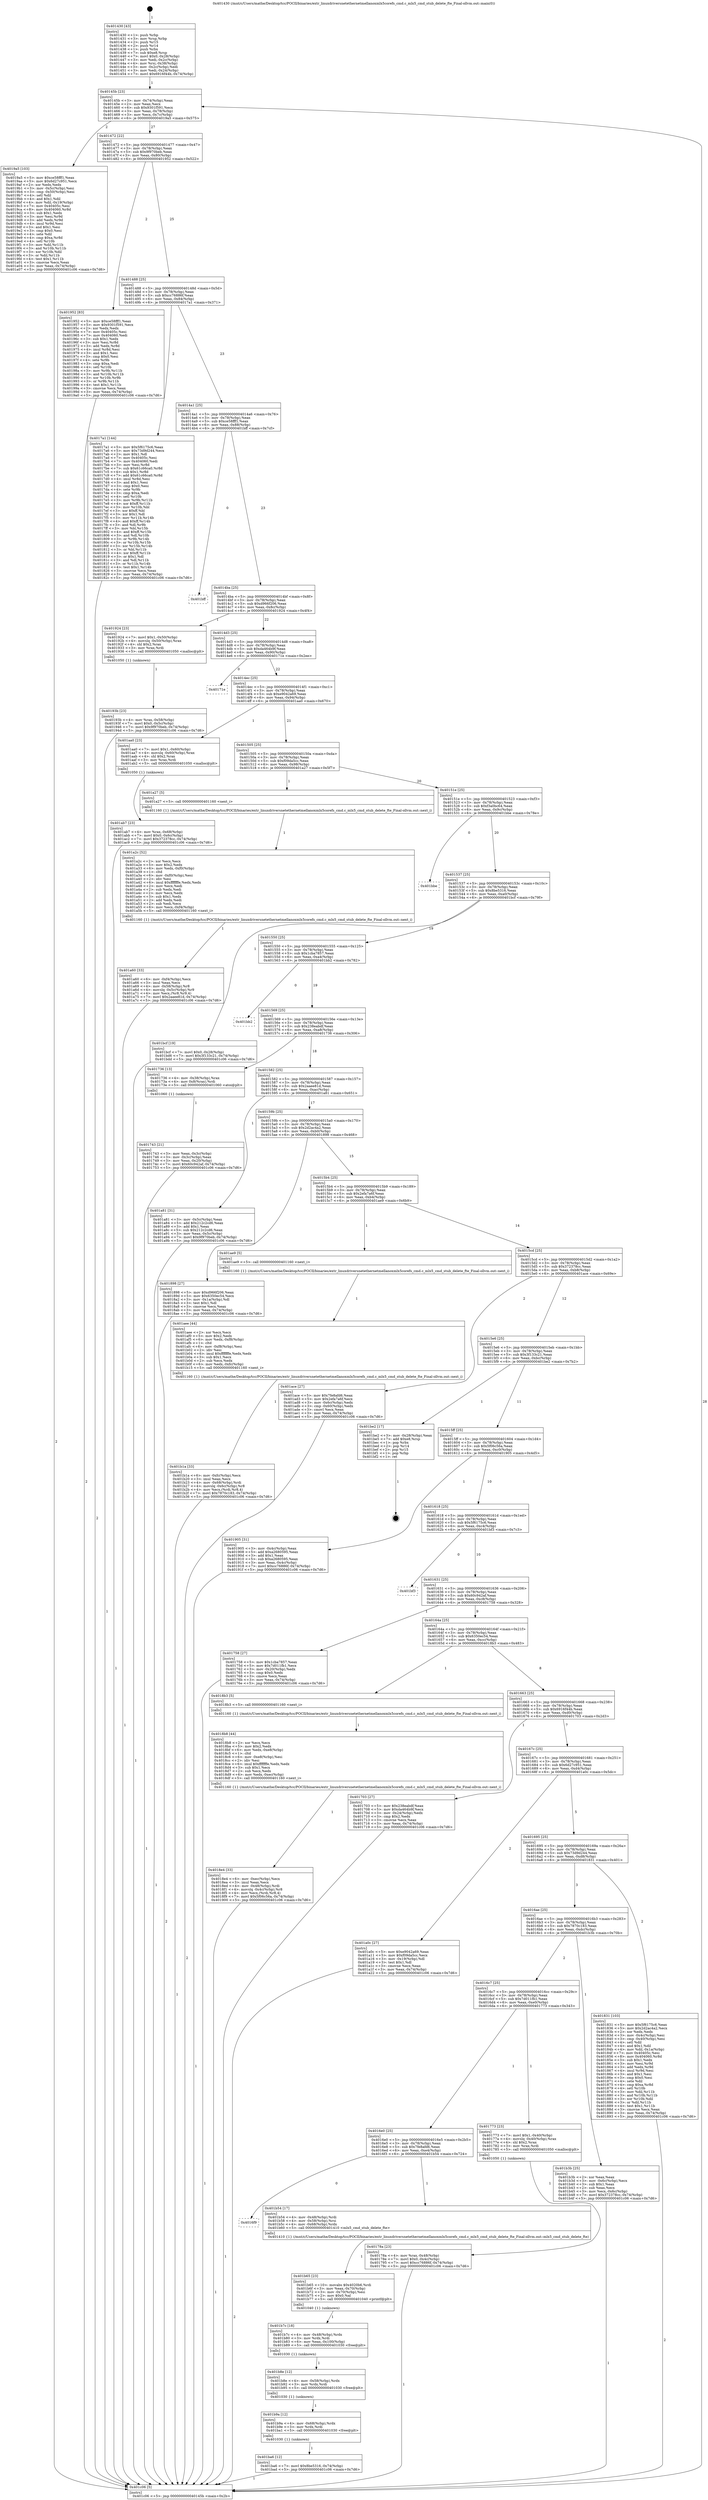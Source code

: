 digraph "0x401430" {
  label = "0x401430 (/mnt/c/Users/mathe/Desktop/tcc/POCII/binaries/extr_linuxdriversnetethernetmellanoxmlx5corefs_cmd.c_mlx5_cmd_stub_delete_fte_Final-ollvm.out::main(0))"
  labelloc = "t"
  node[shape=record]

  Entry [label="",width=0.3,height=0.3,shape=circle,fillcolor=black,style=filled]
  "0x40145b" [label="{
     0x40145b [23]\l
     | [instrs]\l
     &nbsp;&nbsp;0x40145b \<+3\>: mov -0x74(%rbp),%eax\l
     &nbsp;&nbsp;0x40145e \<+2\>: mov %eax,%ecx\l
     &nbsp;&nbsp;0x401460 \<+6\>: sub $0x9301f591,%ecx\l
     &nbsp;&nbsp;0x401466 \<+3\>: mov %eax,-0x78(%rbp)\l
     &nbsp;&nbsp;0x401469 \<+3\>: mov %ecx,-0x7c(%rbp)\l
     &nbsp;&nbsp;0x40146c \<+6\>: je 00000000004019a5 \<main+0x575\>\l
  }"]
  "0x4019a5" [label="{
     0x4019a5 [103]\l
     | [instrs]\l
     &nbsp;&nbsp;0x4019a5 \<+5\>: mov $0xce58fff1,%eax\l
     &nbsp;&nbsp;0x4019aa \<+5\>: mov $0x6d27c951,%ecx\l
     &nbsp;&nbsp;0x4019af \<+2\>: xor %edx,%edx\l
     &nbsp;&nbsp;0x4019b1 \<+3\>: mov -0x5c(%rbp),%esi\l
     &nbsp;&nbsp;0x4019b4 \<+3\>: cmp -0x50(%rbp),%esi\l
     &nbsp;&nbsp;0x4019b7 \<+4\>: setl %dil\l
     &nbsp;&nbsp;0x4019bb \<+4\>: and $0x1,%dil\l
     &nbsp;&nbsp;0x4019bf \<+4\>: mov %dil,-0x19(%rbp)\l
     &nbsp;&nbsp;0x4019c3 \<+7\>: mov 0x40405c,%esi\l
     &nbsp;&nbsp;0x4019ca \<+8\>: mov 0x404060,%r8d\l
     &nbsp;&nbsp;0x4019d2 \<+3\>: sub $0x1,%edx\l
     &nbsp;&nbsp;0x4019d5 \<+3\>: mov %esi,%r9d\l
     &nbsp;&nbsp;0x4019d8 \<+3\>: add %edx,%r9d\l
     &nbsp;&nbsp;0x4019db \<+4\>: imul %r9d,%esi\l
     &nbsp;&nbsp;0x4019df \<+3\>: and $0x1,%esi\l
     &nbsp;&nbsp;0x4019e2 \<+3\>: cmp $0x0,%esi\l
     &nbsp;&nbsp;0x4019e5 \<+4\>: sete %dil\l
     &nbsp;&nbsp;0x4019e9 \<+4\>: cmp $0xa,%r8d\l
     &nbsp;&nbsp;0x4019ed \<+4\>: setl %r10b\l
     &nbsp;&nbsp;0x4019f1 \<+3\>: mov %dil,%r11b\l
     &nbsp;&nbsp;0x4019f4 \<+3\>: and %r10b,%r11b\l
     &nbsp;&nbsp;0x4019f7 \<+3\>: xor %r10b,%dil\l
     &nbsp;&nbsp;0x4019fa \<+3\>: or %dil,%r11b\l
     &nbsp;&nbsp;0x4019fd \<+4\>: test $0x1,%r11b\l
     &nbsp;&nbsp;0x401a01 \<+3\>: cmovne %ecx,%eax\l
     &nbsp;&nbsp;0x401a04 \<+3\>: mov %eax,-0x74(%rbp)\l
     &nbsp;&nbsp;0x401a07 \<+5\>: jmp 0000000000401c06 \<main+0x7d6\>\l
  }"]
  "0x401472" [label="{
     0x401472 [22]\l
     | [instrs]\l
     &nbsp;&nbsp;0x401472 \<+5\>: jmp 0000000000401477 \<main+0x47\>\l
     &nbsp;&nbsp;0x401477 \<+3\>: mov -0x78(%rbp),%eax\l
     &nbsp;&nbsp;0x40147a \<+5\>: sub $0x9f970beb,%eax\l
     &nbsp;&nbsp;0x40147f \<+3\>: mov %eax,-0x80(%rbp)\l
     &nbsp;&nbsp;0x401482 \<+6\>: je 0000000000401952 \<main+0x522\>\l
  }"]
  Exit [label="",width=0.3,height=0.3,shape=circle,fillcolor=black,style=filled,peripheries=2]
  "0x401952" [label="{
     0x401952 [83]\l
     | [instrs]\l
     &nbsp;&nbsp;0x401952 \<+5\>: mov $0xce58fff1,%eax\l
     &nbsp;&nbsp;0x401957 \<+5\>: mov $0x9301f591,%ecx\l
     &nbsp;&nbsp;0x40195c \<+2\>: xor %edx,%edx\l
     &nbsp;&nbsp;0x40195e \<+7\>: mov 0x40405c,%esi\l
     &nbsp;&nbsp;0x401965 \<+7\>: mov 0x404060,%edi\l
     &nbsp;&nbsp;0x40196c \<+3\>: sub $0x1,%edx\l
     &nbsp;&nbsp;0x40196f \<+3\>: mov %esi,%r8d\l
     &nbsp;&nbsp;0x401972 \<+3\>: add %edx,%r8d\l
     &nbsp;&nbsp;0x401975 \<+4\>: imul %r8d,%esi\l
     &nbsp;&nbsp;0x401979 \<+3\>: and $0x1,%esi\l
     &nbsp;&nbsp;0x40197c \<+3\>: cmp $0x0,%esi\l
     &nbsp;&nbsp;0x40197f \<+4\>: sete %r9b\l
     &nbsp;&nbsp;0x401983 \<+3\>: cmp $0xa,%edi\l
     &nbsp;&nbsp;0x401986 \<+4\>: setl %r10b\l
     &nbsp;&nbsp;0x40198a \<+3\>: mov %r9b,%r11b\l
     &nbsp;&nbsp;0x40198d \<+3\>: and %r10b,%r11b\l
     &nbsp;&nbsp;0x401990 \<+3\>: xor %r10b,%r9b\l
     &nbsp;&nbsp;0x401993 \<+3\>: or %r9b,%r11b\l
     &nbsp;&nbsp;0x401996 \<+4\>: test $0x1,%r11b\l
     &nbsp;&nbsp;0x40199a \<+3\>: cmovne %ecx,%eax\l
     &nbsp;&nbsp;0x40199d \<+3\>: mov %eax,-0x74(%rbp)\l
     &nbsp;&nbsp;0x4019a0 \<+5\>: jmp 0000000000401c06 \<main+0x7d6\>\l
  }"]
  "0x401488" [label="{
     0x401488 [25]\l
     | [instrs]\l
     &nbsp;&nbsp;0x401488 \<+5\>: jmp 000000000040148d \<main+0x5d\>\l
     &nbsp;&nbsp;0x40148d \<+3\>: mov -0x78(%rbp),%eax\l
     &nbsp;&nbsp;0x401490 \<+5\>: sub $0xcc76886f,%eax\l
     &nbsp;&nbsp;0x401495 \<+6\>: mov %eax,-0x84(%rbp)\l
     &nbsp;&nbsp;0x40149b \<+6\>: je 00000000004017a1 \<main+0x371\>\l
  }"]
  "0x401ba6" [label="{
     0x401ba6 [12]\l
     | [instrs]\l
     &nbsp;&nbsp;0x401ba6 \<+7\>: movl $0x8be5316,-0x74(%rbp)\l
     &nbsp;&nbsp;0x401bad \<+5\>: jmp 0000000000401c06 \<main+0x7d6\>\l
  }"]
  "0x4017a1" [label="{
     0x4017a1 [144]\l
     | [instrs]\l
     &nbsp;&nbsp;0x4017a1 \<+5\>: mov $0x5f6175c6,%eax\l
     &nbsp;&nbsp;0x4017a6 \<+5\>: mov $0x73d9d244,%ecx\l
     &nbsp;&nbsp;0x4017ab \<+2\>: mov $0x1,%dl\l
     &nbsp;&nbsp;0x4017ad \<+7\>: mov 0x40405c,%esi\l
     &nbsp;&nbsp;0x4017b4 \<+7\>: mov 0x404060,%edi\l
     &nbsp;&nbsp;0x4017bb \<+3\>: mov %esi,%r8d\l
     &nbsp;&nbsp;0x4017be \<+7\>: sub $0x61c66ca0,%r8d\l
     &nbsp;&nbsp;0x4017c5 \<+4\>: sub $0x1,%r8d\l
     &nbsp;&nbsp;0x4017c9 \<+7\>: add $0x61c66ca0,%r8d\l
     &nbsp;&nbsp;0x4017d0 \<+4\>: imul %r8d,%esi\l
     &nbsp;&nbsp;0x4017d4 \<+3\>: and $0x1,%esi\l
     &nbsp;&nbsp;0x4017d7 \<+3\>: cmp $0x0,%esi\l
     &nbsp;&nbsp;0x4017da \<+4\>: sete %r9b\l
     &nbsp;&nbsp;0x4017de \<+3\>: cmp $0xa,%edi\l
     &nbsp;&nbsp;0x4017e1 \<+4\>: setl %r10b\l
     &nbsp;&nbsp;0x4017e5 \<+3\>: mov %r9b,%r11b\l
     &nbsp;&nbsp;0x4017e8 \<+4\>: xor $0xff,%r11b\l
     &nbsp;&nbsp;0x4017ec \<+3\>: mov %r10b,%bl\l
     &nbsp;&nbsp;0x4017ef \<+3\>: xor $0xff,%bl\l
     &nbsp;&nbsp;0x4017f2 \<+3\>: xor $0x1,%dl\l
     &nbsp;&nbsp;0x4017f5 \<+3\>: mov %r11b,%r14b\l
     &nbsp;&nbsp;0x4017f8 \<+4\>: and $0xff,%r14b\l
     &nbsp;&nbsp;0x4017fc \<+3\>: and %dl,%r9b\l
     &nbsp;&nbsp;0x4017ff \<+3\>: mov %bl,%r15b\l
     &nbsp;&nbsp;0x401802 \<+4\>: and $0xff,%r15b\l
     &nbsp;&nbsp;0x401806 \<+3\>: and %dl,%r10b\l
     &nbsp;&nbsp;0x401809 \<+3\>: or %r9b,%r14b\l
     &nbsp;&nbsp;0x40180c \<+3\>: or %r10b,%r15b\l
     &nbsp;&nbsp;0x40180f \<+3\>: xor %r15b,%r14b\l
     &nbsp;&nbsp;0x401812 \<+3\>: or %bl,%r11b\l
     &nbsp;&nbsp;0x401815 \<+4\>: xor $0xff,%r11b\l
     &nbsp;&nbsp;0x401819 \<+3\>: or $0x1,%dl\l
     &nbsp;&nbsp;0x40181c \<+3\>: and %dl,%r11b\l
     &nbsp;&nbsp;0x40181f \<+3\>: or %r11b,%r14b\l
     &nbsp;&nbsp;0x401822 \<+4\>: test $0x1,%r14b\l
     &nbsp;&nbsp;0x401826 \<+3\>: cmovne %ecx,%eax\l
     &nbsp;&nbsp;0x401829 \<+3\>: mov %eax,-0x74(%rbp)\l
     &nbsp;&nbsp;0x40182c \<+5\>: jmp 0000000000401c06 \<main+0x7d6\>\l
  }"]
  "0x4014a1" [label="{
     0x4014a1 [25]\l
     | [instrs]\l
     &nbsp;&nbsp;0x4014a1 \<+5\>: jmp 00000000004014a6 \<main+0x76\>\l
     &nbsp;&nbsp;0x4014a6 \<+3\>: mov -0x78(%rbp),%eax\l
     &nbsp;&nbsp;0x4014a9 \<+5\>: sub $0xce58fff1,%eax\l
     &nbsp;&nbsp;0x4014ae \<+6\>: mov %eax,-0x88(%rbp)\l
     &nbsp;&nbsp;0x4014b4 \<+6\>: je 0000000000401bff \<main+0x7cf\>\l
  }"]
  "0x401b9a" [label="{
     0x401b9a [12]\l
     | [instrs]\l
     &nbsp;&nbsp;0x401b9a \<+4\>: mov -0x68(%rbp),%rdx\l
     &nbsp;&nbsp;0x401b9e \<+3\>: mov %rdx,%rdi\l
     &nbsp;&nbsp;0x401ba1 \<+5\>: call 0000000000401030 \<free@plt\>\l
     | [calls]\l
     &nbsp;&nbsp;0x401030 \{1\} (unknown)\l
  }"]
  "0x401bff" [label="{
     0x401bff\l
  }", style=dashed]
  "0x4014ba" [label="{
     0x4014ba [25]\l
     | [instrs]\l
     &nbsp;&nbsp;0x4014ba \<+5\>: jmp 00000000004014bf \<main+0x8f\>\l
     &nbsp;&nbsp;0x4014bf \<+3\>: mov -0x78(%rbp),%eax\l
     &nbsp;&nbsp;0x4014c2 \<+5\>: sub $0xd966f206,%eax\l
     &nbsp;&nbsp;0x4014c7 \<+6\>: mov %eax,-0x8c(%rbp)\l
     &nbsp;&nbsp;0x4014cd \<+6\>: je 0000000000401924 \<main+0x4f4\>\l
  }"]
  "0x401b8e" [label="{
     0x401b8e [12]\l
     | [instrs]\l
     &nbsp;&nbsp;0x401b8e \<+4\>: mov -0x58(%rbp),%rdx\l
     &nbsp;&nbsp;0x401b92 \<+3\>: mov %rdx,%rdi\l
     &nbsp;&nbsp;0x401b95 \<+5\>: call 0000000000401030 \<free@plt\>\l
     | [calls]\l
     &nbsp;&nbsp;0x401030 \{1\} (unknown)\l
  }"]
  "0x401924" [label="{
     0x401924 [23]\l
     | [instrs]\l
     &nbsp;&nbsp;0x401924 \<+7\>: movl $0x1,-0x50(%rbp)\l
     &nbsp;&nbsp;0x40192b \<+4\>: movslq -0x50(%rbp),%rax\l
     &nbsp;&nbsp;0x40192f \<+4\>: shl $0x2,%rax\l
     &nbsp;&nbsp;0x401933 \<+3\>: mov %rax,%rdi\l
     &nbsp;&nbsp;0x401936 \<+5\>: call 0000000000401050 \<malloc@plt\>\l
     | [calls]\l
     &nbsp;&nbsp;0x401050 \{1\} (unknown)\l
  }"]
  "0x4014d3" [label="{
     0x4014d3 [25]\l
     | [instrs]\l
     &nbsp;&nbsp;0x4014d3 \<+5\>: jmp 00000000004014d8 \<main+0xa8\>\l
     &nbsp;&nbsp;0x4014d8 \<+3\>: mov -0x78(%rbp),%eax\l
     &nbsp;&nbsp;0x4014db \<+5\>: sub $0xda464b9f,%eax\l
     &nbsp;&nbsp;0x4014e0 \<+6\>: mov %eax,-0x90(%rbp)\l
     &nbsp;&nbsp;0x4014e6 \<+6\>: je 000000000040171e \<main+0x2ee\>\l
  }"]
  "0x401b7c" [label="{
     0x401b7c [18]\l
     | [instrs]\l
     &nbsp;&nbsp;0x401b7c \<+4\>: mov -0x48(%rbp),%rdx\l
     &nbsp;&nbsp;0x401b80 \<+3\>: mov %rdx,%rdi\l
     &nbsp;&nbsp;0x401b83 \<+6\>: mov %eax,-0x100(%rbp)\l
     &nbsp;&nbsp;0x401b89 \<+5\>: call 0000000000401030 \<free@plt\>\l
     | [calls]\l
     &nbsp;&nbsp;0x401030 \{1\} (unknown)\l
  }"]
  "0x40171e" [label="{
     0x40171e\l
  }", style=dashed]
  "0x4014ec" [label="{
     0x4014ec [25]\l
     | [instrs]\l
     &nbsp;&nbsp;0x4014ec \<+5\>: jmp 00000000004014f1 \<main+0xc1\>\l
     &nbsp;&nbsp;0x4014f1 \<+3\>: mov -0x78(%rbp),%eax\l
     &nbsp;&nbsp;0x4014f4 \<+5\>: sub $0xe9042a69,%eax\l
     &nbsp;&nbsp;0x4014f9 \<+6\>: mov %eax,-0x94(%rbp)\l
     &nbsp;&nbsp;0x4014ff \<+6\>: je 0000000000401aa0 \<main+0x670\>\l
  }"]
  "0x401b65" [label="{
     0x401b65 [23]\l
     | [instrs]\l
     &nbsp;&nbsp;0x401b65 \<+10\>: movabs $0x4020b6,%rdi\l
     &nbsp;&nbsp;0x401b6f \<+3\>: mov %eax,-0x70(%rbp)\l
     &nbsp;&nbsp;0x401b72 \<+3\>: mov -0x70(%rbp),%esi\l
     &nbsp;&nbsp;0x401b75 \<+2\>: mov $0x0,%al\l
     &nbsp;&nbsp;0x401b77 \<+5\>: call 0000000000401040 \<printf@plt\>\l
     | [calls]\l
     &nbsp;&nbsp;0x401040 \{1\} (unknown)\l
  }"]
  "0x401aa0" [label="{
     0x401aa0 [23]\l
     | [instrs]\l
     &nbsp;&nbsp;0x401aa0 \<+7\>: movl $0x1,-0x60(%rbp)\l
     &nbsp;&nbsp;0x401aa7 \<+4\>: movslq -0x60(%rbp),%rax\l
     &nbsp;&nbsp;0x401aab \<+4\>: shl $0x2,%rax\l
     &nbsp;&nbsp;0x401aaf \<+3\>: mov %rax,%rdi\l
     &nbsp;&nbsp;0x401ab2 \<+5\>: call 0000000000401050 \<malloc@plt\>\l
     | [calls]\l
     &nbsp;&nbsp;0x401050 \{1\} (unknown)\l
  }"]
  "0x401505" [label="{
     0x401505 [25]\l
     | [instrs]\l
     &nbsp;&nbsp;0x401505 \<+5\>: jmp 000000000040150a \<main+0xda\>\l
     &nbsp;&nbsp;0x40150a \<+3\>: mov -0x78(%rbp),%eax\l
     &nbsp;&nbsp;0x40150d \<+5\>: sub $0xf09da5cc,%eax\l
     &nbsp;&nbsp;0x401512 \<+6\>: mov %eax,-0x98(%rbp)\l
     &nbsp;&nbsp;0x401518 \<+6\>: je 0000000000401a27 \<main+0x5f7\>\l
  }"]
  "0x4016f9" [label="{
     0x4016f9\l
  }", style=dashed]
  "0x401a27" [label="{
     0x401a27 [5]\l
     | [instrs]\l
     &nbsp;&nbsp;0x401a27 \<+5\>: call 0000000000401160 \<next_i\>\l
     | [calls]\l
     &nbsp;&nbsp;0x401160 \{1\} (/mnt/c/Users/mathe/Desktop/tcc/POCII/binaries/extr_linuxdriversnetethernetmellanoxmlx5corefs_cmd.c_mlx5_cmd_stub_delete_fte_Final-ollvm.out::next_i)\l
  }"]
  "0x40151e" [label="{
     0x40151e [25]\l
     | [instrs]\l
     &nbsp;&nbsp;0x40151e \<+5\>: jmp 0000000000401523 \<main+0xf3\>\l
     &nbsp;&nbsp;0x401523 \<+3\>: mov -0x78(%rbp),%eax\l
     &nbsp;&nbsp;0x401526 \<+5\>: sub $0xf3a0bc64,%eax\l
     &nbsp;&nbsp;0x40152b \<+6\>: mov %eax,-0x9c(%rbp)\l
     &nbsp;&nbsp;0x401531 \<+6\>: je 0000000000401bbe \<main+0x78e\>\l
  }"]
  "0x401b54" [label="{
     0x401b54 [17]\l
     | [instrs]\l
     &nbsp;&nbsp;0x401b54 \<+4\>: mov -0x48(%rbp),%rdi\l
     &nbsp;&nbsp;0x401b58 \<+4\>: mov -0x58(%rbp),%rsi\l
     &nbsp;&nbsp;0x401b5c \<+4\>: mov -0x68(%rbp),%rdx\l
     &nbsp;&nbsp;0x401b60 \<+5\>: call 0000000000401410 \<mlx5_cmd_stub_delete_fte\>\l
     | [calls]\l
     &nbsp;&nbsp;0x401410 \{1\} (/mnt/c/Users/mathe/Desktop/tcc/POCII/binaries/extr_linuxdriversnetethernetmellanoxmlx5corefs_cmd.c_mlx5_cmd_stub_delete_fte_Final-ollvm.out::mlx5_cmd_stub_delete_fte)\l
  }"]
  "0x401bbe" [label="{
     0x401bbe\l
  }", style=dashed]
  "0x401537" [label="{
     0x401537 [25]\l
     | [instrs]\l
     &nbsp;&nbsp;0x401537 \<+5\>: jmp 000000000040153c \<main+0x10c\>\l
     &nbsp;&nbsp;0x40153c \<+3\>: mov -0x78(%rbp),%eax\l
     &nbsp;&nbsp;0x40153f \<+5\>: sub $0x8be5316,%eax\l
     &nbsp;&nbsp;0x401544 \<+6\>: mov %eax,-0xa0(%rbp)\l
     &nbsp;&nbsp;0x40154a \<+6\>: je 0000000000401bcf \<main+0x79f\>\l
  }"]
  "0x401b1a" [label="{
     0x401b1a [33]\l
     | [instrs]\l
     &nbsp;&nbsp;0x401b1a \<+6\>: mov -0xfc(%rbp),%ecx\l
     &nbsp;&nbsp;0x401b20 \<+3\>: imul %eax,%ecx\l
     &nbsp;&nbsp;0x401b23 \<+4\>: mov -0x68(%rbp),%rdi\l
     &nbsp;&nbsp;0x401b27 \<+4\>: movslq -0x6c(%rbp),%r8\l
     &nbsp;&nbsp;0x401b2b \<+4\>: mov %ecx,(%rdi,%r8,4)\l
     &nbsp;&nbsp;0x401b2f \<+7\>: movl $0x7870c183,-0x74(%rbp)\l
     &nbsp;&nbsp;0x401b36 \<+5\>: jmp 0000000000401c06 \<main+0x7d6\>\l
  }"]
  "0x401bcf" [label="{
     0x401bcf [19]\l
     | [instrs]\l
     &nbsp;&nbsp;0x401bcf \<+7\>: movl $0x0,-0x28(%rbp)\l
     &nbsp;&nbsp;0x401bd6 \<+7\>: movl $0x3f133c21,-0x74(%rbp)\l
     &nbsp;&nbsp;0x401bdd \<+5\>: jmp 0000000000401c06 \<main+0x7d6\>\l
  }"]
  "0x401550" [label="{
     0x401550 [25]\l
     | [instrs]\l
     &nbsp;&nbsp;0x401550 \<+5\>: jmp 0000000000401555 \<main+0x125\>\l
     &nbsp;&nbsp;0x401555 \<+3\>: mov -0x78(%rbp),%eax\l
     &nbsp;&nbsp;0x401558 \<+5\>: sub $0x1cba7857,%eax\l
     &nbsp;&nbsp;0x40155d \<+6\>: mov %eax,-0xa4(%rbp)\l
     &nbsp;&nbsp;0x401563 \<+6\>: je 0000000000401bb2 \<main+0x782\>\l
  }"]
  "0x401aee" [label="{
     0x401aee [44]\l
     | [instrs]\l
     &nbsp;&nbsp;0x401aee \<+2\>: xor %ecx,%ecx\l
     &nbsp;&nbsp;0x401af0 \<+5\>: mov $0x2,%edx\l
     &nbsp;&nbsp;0x401af5 \<+6\>: mov %edx,-0xf8(%rbp)\l
     &nbsp;&nbsp;0x401afb \<+1\>: cltd\l
     &nbsp;&nbsp;0x401afc \<+6\>: mov -0xf8(%rbp),%esi\l
     &nbsp;&nbsp;0x401b02 \<+2\>: idiv %esi\l
     &nbsp;&nbsp;0x401b04 \<+6\>: imul $0xfffffffe,%edx,%edx\l
     &nbsp;&nbsp;0x401b0a \<+3\>: sub $0x1,%ecx\l
     &nbsp;&nbsp;0x401b0d \<+2\>: sub %ecx,%edx\l
     &nbsp;&nbsp;0x401b0f \<+6\>: mov %edx,-0xfc(%rbp)\l
     &nbsp;&nbsp;0x401b15 \<+5\>: call 0000000000401160 \<next_i\>\l
     | [calls]\l
     &nbsp;&nbsp;0x401160 \{1\} (/mnt/c/Users/mathe/Desktop/tcc/POCII/binaries/extr_linuxdriversnetethernetmellanoxmlx5corefs_cmd.c_mlx5_cmd_stub_delete_fte_Final-ollvm.out::next_i)\l
  }"]
  "0x401bb2" [label="{
     0x401bb2\l
  }", style=dashed]
  "0x401569" [label="{
     0x401569 [25]\l
     | [instrs]\l
     &nbsp;&nbsp;0x401569 \<+5\>: jmp 000000000040156e \<main+0x13e\>\l
     &nbsp;&nbsp;0x40156e \<+3\>: mov -0x78(%rbp),%eax\l
     &nbsp;&nbsp;0x401571 \<+5\>: sub $0x238eabdf,%eax\l
     &nbsp;&nbsp;0x401576 \<+6\>: mov %eax,-0xa8(%rbp)\l
     &nbsp;&nbsp;0x40157c \<+6\>: je 0000000000401736 \<main+0x306\>\l
  }"]
  "0x401ab7" [label="{
     0x401ab7 [23]\l
     | [instrs]\l
     &nbsp;&nbsp;0x401ab7 \<+4\>: mov %rax,-0x68(%rbp)\l
     &nbsp;&nbsp;0x401abb \<+7\>: movl $0x0,-0x6c(%rbp)\l
     &nbsp;&nbsp;0x401ac2 \<+7\>: movl $0x372378cc,-0x74(%rbp)\l
     &nbsp;&nbsp;0x401ac9 \<+5\>: jmp 0000000000401c06 \<main+0x7d6\>\l
  }"]
  "0x401736" [label="{
     0x401736 [13]\l
     | [instrs]\l
     &nbsp;&nbsp;0x401736 \<+4\>: mov -0x38(%rbp),%rax\l
     &nbsp;&nbsp;0x40173a \<+4\>: mov 0x8(%rax),%rdi\l
     &nbsp;&nbsp;0x40173e \<+5\>: call 0000000000401060 \<atoi@plt\>\l
     | [calls]\l
     &nbsp;&nbsp;0x401060 \{1\} (unknown)\l
  }"]
  "0x401582" [label="{
     0x401582 [25]\l
     | [instrs]\l
     &nbsp;&nbsp;0x401582 \<+5\>: jmp 0000000000401587 \<main+0x157\>\l
     &nbsp;&nbsp;0x401587 \<+3\>: mov -0x78(%rbp),%eax\l
     &nbsp;&nbsp;0x40158a \<+5\>: sub $0x2aaee81d,%eax\l
     &nbsp;&nbsp;0x40158f \<+6\>: mov %eax,-0xac(%rbp)\l
     &nbsp;&nbsp;0x401595 \<+6\>: je 0000000000401a81 \<main+0x651\>\l
  }"]
  "0x401a60" [label="{
     0x401a60 [33]\l
     | [instrs]\l
     &nbsp;&nbsp;0x401a60 \<+6\>: mov -0xf4(%rbp),%ecx\l
     &nbsp;&nbsp;0x401a66 \<+3\>: imul %eax,%ecx\l
     &nbsp;&nbsp;0x401a69 \<+4\>: mov -0x58(%rbp),%r8\l
     &nbsp;&nbsp;0x401a6d \<+4\>: movslq -0x5c(%rbp),%r9\l
     &nbsp;&nbsp;0x401a71 \<+4\>: mov %ecx,(%r8,%r9,4)\l
     &nbsp;&nbsp;0x401a75 \<+7\>: movl $0x2aaee81d,-0x74(%rbp)\l
     &nbsp;&nbsp;0x401a7c \<+5\>: jmp 0000000000401c06 \<main+0x7d6\>\l
  }"]
  "0x401a81" [label="{
     0x401a81 [31]\l
     | [instrs]\l
     &nbsp;&nbsp;0x401a81 \<+3\>: mov -0x5c(%rbp),%eax\l
     &nbsp;&nbsp;0x401a84 \<+5\>: add $0x212c2cd6,%eax\l
     &nbsp;&nbsp;0x401a89 \<+3\>: add $0x1,%eax\l
     &nbsp;&nbsp;0x401a8c \<+5\>: sub $0x212c2cd6,%eax\l
     &nbsp;&nbsp;0x401a91 \<+3\>: mov %eax,-0x5c(%rbp)\l
     &nbsp;&nbsp;0x401a94 \<+7\>: movl $0x9f970beb,-0x74(%rbp)\l
     &nbsp;&nbsp;0x401a9b \<+5\>: jmp 0000000000401c06 \<main+0x7d6\>\l
  }"]
  "0x40159b" [label="{
     0x40159b [25]\l
     | [instrs]\l
     &nbsp;&nbsp;0x40159b \<+5\>: jmp 00000000004015a0 \<main+0x170\>\l
     &nbsp;&nbsp;0x4015a0 \<+3\>: mov -0x78(%rbp),%eax\l
     &nbsp;&nbsp;0x4015a3 \<+5\>: sub $0x2d2ac4a2,%eax\l
     &nbsp;&nbsp;0x4015a8 \<+6\>: mov %eax,-0xb0(%rbp)\l
     &nbsp;&nbsp;0x4015ae \<+6\>: je 0000000000401898 \<main+0x468\>\l
  }"]
  "0x401a2c" [label="{
     0x401a2c [52]\l
     | [instrs]\l
     &nbsp;&nbsp;0x401a2c \<+2\>: xor %ecx,%ecx\l
     &nbsp;&nbsp;0x401a2e \<+5\>: mov $0x2,%edx\l
     &nbsp;&nbsp;0x401a33 \<+6\>: mov %edx,-0xf0(%rbp)\l
     &nbsp;&nbsp;0x401a39 \<+1\>: cltd\l
     &nbsp;&nbsp;0x401a3a \<+6\>: mov -0xf0(%rbp),%esi\l
     &nbsp;&nbsp;0x401a40 \<+2\>: idiv %esi\l
     &nbsp;&nbsp;0x401a42 \<+6\>: imul $0xfffffffe,%edx,%edx\l
     &nbsp;&nbsp;0x401a48 \<+2\>: mov %ecx,%edi\l
     &nbsp;&nbsp;0x401a4a \<+2\>: sub %edx,%edi\l
     &nbsp;&nbsp;0x401a4c \<+2\>: mov %ecx,%edx\l
     &nbsp;&nbsp;0x401a4e \<+3\>: sub $0x1,%edx\l
     &nbsp;&nbsp;0x401a51 \<+2\>: add %edx,%edi\l
     &nbsp;&nbsp;0x401a53 \<+2\>: sub %edi,%ecx\l
     &nbsp;&nbsp;0x401a55 \<+6\>: mov %ecx,-0xf4(%rbp)\l
     &nbsp;&nbsp;0x401a5b \<+5\>: call 0000000000401160 \<next_i\>\l
     | [calls]\l
     &nbsp;&nbsp;0x401160 \{1\} (/mnt/c/Users/mathe/Desktop/tcc/POCII/binaries/extr_linuxdriversnetethernetmellanoxmlx5corefs_cmd.c_mlx5_cmd_stub_delete_fte_Final-ollvm.out::next_i)\l
  }"]
  "0x401898" [label="{
     0x401898 [27]\l
     | [instrs]\l
     &nbsp;&nbsp;0x401898 \<+5\>: mov $0xd966f206,%eax\l
     &nbsp;&nbsp;0x40189d \<+5\>: mov $0x6350ec54,%ecx\l
     &nbsp;&nbsp;0x4018a2 \<+3\>: mov -0x1a(%rbp),%dl\l
     &nbsp;&nbsp;0x4018a5 \<+3\>: test $0x1,%dl\l
     &nbsp;&nbsp;0x4018a8 \<+3\>: cmovne %ecx,%eax\l
     &nbsp;&nbsp;0x4018ab \<+3\>: mov %eax,-0x74(%rbp)\l
     &nbsp;&nbsp;0x4018ae \<+5\>: jmp 0000000000401c06 \<main+0x7d6\>\l
  }"]
  "0x4015b4" [label="{
     0x4015b4 [25]\l
     | [instrs]\l
     &nbsp;&nbsp;0x4015b4 \<+5\>: jmp 00000000004015b9 \<main+0x189\>\l
     &nbsp;&nbsp;0x4015b9 \<+3\>: mov -0x78(%rbp),%eax\l
     &nbsp;&nbsp;0x4015bc \<+5\>: sub $0x2efa7a6f,%eax\l
     &nbsp;&nbsp;0x4015c1 \<+6\>: mov %eax,-0xb4(%rbp)\l
     &nbsp;&nbsp;0x4015c7 \<+6\>: je 0000000000401ae9 \<main+0x6b9\>\l
  }"]
  "0x40193b" [label="{
     0x40193b [23]\l
     | [instrs]\l
     &nbsp;&nbsp;0x40193b \<+4\>: mov %rax,-0x58(%rbp)\l
     &nbsp;&nbsp;0x40193f \<+7\>: movl $0x0,-0x5c(%rbp)\l
     &nbsp;&nbsp;0x401946 \<+7\>: movl $0x9f970beb,-0x74(%rbp)\l
     &nbsp;&nbsp;0x40194d \<+5\>: jmp 0000000000401c06 \<main+0x7d6\>\l
  }"]
  "0x401ae9" [label="{
     0x401ae9 [5]\l
     | [instrs]\l
     &nbsp;&nbsp;0x401ae9 \<+5\>: call 0000000000401160 \<next_i\>\l
     | [calls]\l
     &nbsp;&nbsp;0x401160 \{1\} (/mnt/c/Users/mathe/Desktop/tcc/POCII/binaries/extr_linuxdriversnetethernetmellanoxmlx5corefs_cmd.c_mlx5_cmd_stub_delete_fte_Final-ollvm.out::next_i)\l
  }"]
  "0x4015cd" [label="{
     0x4015cd [25]\l
     | [instrs]\l
     &nbsp;&nbsp;0x4015cd \<+5\>: jmp 00000000004015d2 \<main+0x1a2\>\l
     &nbsp;&nbsp;0x4015d2 \<+3\>: mov -0x78(%rbp),%eax\l
     &nbsp;&nbsp;0x4015d5 \<+5\>: sub $0x372378cc,%eax\l
     &nbsp;&nbsp;0x4015da \<+6\>: mov %eax,-0xb8(%rbp)\l
     &nbsp;&nbsp;0x4015e0 \<+6\>: je 0000000000401ace \<main+0x69e\>\l
  }"]
  "0x4018e4" [label="{
     0x4018e4 [33]\l
     | [instrs]\l
     &nbsp;&nbsp;0x4018e4 \<+6\>: mov -0xec(%rbp),%ecx\l
     &nbsp;&nbsp;0x4018ea \<+3\>: imul %eax,%ecx\l
     &nbsp;&nbsp;0x4018ed \<+4\>: mov -0x48(%rbp),%rdi\l
     &nbsp;&nbsp;0x4018f1 \<+4\>: movslq -0x4c(%rbp),%r8\l
     &nbsp;&nbsp;0x4018f5 \<+4\>: mov %ecx,(%rdi,%r8,4)\l
     &nbsp;&nbsp;0x4018f9 \<+7\>: movl $0x5f06c56a,-0x74(%rbp)\l
     &nbsp;&nbsp;0x401900 \<+5\>: jmp 0000000000401c06 \<main+0x7d6\>\l
  }"]
  "0x401ace" [label="{
     0x401ace [27]\l
     | [instrs]\l
     &nbsp;&nbsp;0x401ace \<+5\>: mov $0x7fe8afd6,%eax\l
     &nbsp;&nbsp;0x401ad3 \<+5\>: mov $0x2efa7a6f,%ecx\l
     &nbsp;&nbsp;0x401ad8 \<+3\>: mov -0x6c(%rbp),%edx\l
     &nbsp;&nbsp;0x401adb \<+3\>: cmp -0x60(%rbp),%edx\l
     &nbsp;&nbsp;0x401ade \<+3\>: cmovl %ecx,%eax\l
     &nbsp;&nbsp;0x401ae1 \<+3\>: mov %eax,-0x74(%rbp)\l
     &nbsp;&nbsp;0x401ae4 \<+5\>: jmp 0000000000401c06 \<main+0x7d6\>\l
  }"]
  "0x4015e6" [label="{
     0x4015e6 [25]\l
     | [instrs]\l
     &nbsp;&nbsp;0x4015e6 \<+5\>: jmp 00000000004015eb \<main+0x1bb\>\l
     &nbsp;&nbsp;0x4015eb \<+3\>: mov -0x78(%rbp),%eax\l
     &nbsp;&nbsp;0x4015ee \<+5\>: sub $0x3f133c21,%eax\l
     &nbsp;&nbsp;0x4015f3 \<+6\>: mov %eax,-0xbc(%rbp)\l
     &nbsp;&nbsp;0x4015f9 \<+6\>: je 0000000000401be2 \<main+0x7b2\>\l
  }"]
  "0x4018b8" [label="{
     0x4018b8 [44]\l
     | [instrs]\l
     &nbsp;&nbsp;0x4018b8 \<+2\>: xor %ecx,%ecx\l
     &nbsp;&nbsp;0x4018ba \<+5\>: mov $0x2,%edx\l
     &nbsp;&nbsp;0x4018bf \<+6\>: mov %edx,-0xe8(%rbp)\l
     &nbsp;&nbsp;0x4018c5 \<+1\>: cltd\l
     &nbsp;&nbsp;0x4018c6 \<+6\>: mov -0xe8(%rbp),%esi\l
     &nbsp;&nbsp;0x4018cc \<+2\>: idiv %esi\l
     &nbsp;&nbsp;0x4018ce \<+6\>: imul $0xfffffffe,%edx,%edx\l
     &nbsp;&nbsp;0x4018d4 \<+3\>: sub $0x1,%ecx\l
     &nbsp;&nbsp;0x4018d7 \<+2\>: sub %ecx,%edx\l
     &nbsp;&nbsp;0x4018d9 \<+6\>: mov %edx,-0xec(%rbp)\l
     &nbsp;&nbsp;0x4018df \<+5\>: call 0000000000401160 \<next_i\>\l
     | [calls]\l
     &nbsp;&nbsp;0x401160 \{1\} (/mnt/c/Users/mathe/Desktop/tcc/POCII/binaries/extr_linuxdriversnetethernetmellanoxmlx5corefs_cmd.c_mlx5_cmd_stub_delete_fte_Final-ollvm.out::next_i)\l
  }"]
  "0x401be2" [label="{
     0x401be2 [17]\l
     | [instrs]\l
     &nbsp;&nbsp;0x401be2 \<+3\>: mov -0x28(%rbp),%eax\l
     &nbsp;&nbsp;0x401be5 \<+7\>: add $0xe8,%rsp\l
     &nbsp;&nbsp;0x401bec \<+1\>: pop %rbx\l
     &nbsp;&nbsp;0x401bed \<+2\>: pop %r14\l
     &nbsp;&nbsp;0x401bef \<+2\>: pop %r15\l
     &nbsp;&nbsp;0x401bf1 \<+1\>: pop %rbp\l
     &nbsp;&nbsp;0x401bf2 \<+1\>: ret\l
  }"]
  "0x4015ff" [label="{
     0x4015ff [25]\l
     | [instrs]\l
     &nbsp;&nbsp;0x4015ff \<+5\>: jmp 0000000000401604 \<main+0x1d4\>\l
     &nbsp;&nbsp;0x401604 \<+3\>: mov -0x78(%rbp),%eax\l
     &nbsp;&nbsp;0x401607 \<+5\>: sub $0x5f06c56a,%eax\l
     &nbsp;&nbsp;0x40160c \<+6\>: mov %eax,-0xc0(%rbp)\l
     &nbsp;&nbsp;0x401612 \<+6\>: je 0000000000401905 \<main+0x4d5\>\l
  }"]
  "0x40178a" [label="{
     0x40178a [23]\l
     | [instrs]\l
     &nbsp;&nbsp;0x40178a \<+4\>: mov %rax,-0x48(%rbp)\l
     &nbsp;&nbsp;0x40178e \<+7\>: movl $0x0,-0x4c(%rbp)\l
     &nbsp;&nbsp;0x401795 \<+7\>: movl $0xcc76886f,-0x74(%rbp)\l
     &nbsp;&nbsp;0x40179c \<+5\>: jmp 0000000000401c06 \<main+0x7d6\>\l
  }"]
  "0x401905" [label="{
     0x401905 [31]\l
     | [instrs]\l
     &nbsp;&nbsp;0x401905 \<+3\>: mov -0x4c(%rbp),%eax\l
     &nbsp;&nbsp;0x401908 \<+5\>: add $0xa2680595,%eax\l
     &nbsp;&nbsp;0x40190d \<+3\>: add $0x1,%eax\l
     &nbsp;&nbsp;0x401910 \<+5\>: sub $0xa2680595,%eax\l
     &nbsp;&nbsp;0x401915 \<+3\>: mov %eax,-0x4c(%rbp)\l
     &nbsp;&nbsp;0x401918 \<+7\>: movl $0xcc76886f,-0x74(%rbp)\l
     &nbsp;&nbsp;0x40191f \<+5\>: jmp 0000000000401c06 \<main+0x7d6\>\l
  }"]
  "0x401618" [label="{
     0x401618 [25]\l
     | [instrs]\l
     &nbsp;&nbsp;0x401618 \<+5\>: jmp 000000000040161d \<main+0x1ed\>\l
     &nbsp;&nbsp;0x40161d \<+3\>: mov -0x78(%rbp),%eax\l
     &nbsp;&nbsp;0x401620 \<+5\>: sub $0x5f6175c6,%eax\l
     &nbsp;&nbsp;0x401625 \<+6\>: mov %eax,-0xc4(%rbp)\l
     &nbsp;&nbsp;0x40162b \<+6\>: je 0000000000401bf3 \<main+0x7c3\>\l
  }"]
  "0x4016e0" [label="{
     0x4016e0 [25]\l
     | [instrs]\l
     &nbsp;&nbsp;0x4016e0 \<+5\>: jmp 00000000004016e5 \<main+0x2b5\>\l
     &nbsp;&nbsp;0x4016e5 \<+3\>: mov -0x78(%rbp),%eax\l
     &nbsp;&nbsp;0x4016e8 \<+5\>: sub $0x7fe8afd6,%eax\l
     &nbsp;&nbsp;0x4016ed \<+6\>: mov %eax,-0xe4(%rbp)\l
     &nbsp;&nbsp;0x4016f3 \<+6\>: je 0000000000401b54 \<main+0x724\>\l
  }"]
  "0x401bf3" [label="{
     0x401bf3\l
  }", style=dashed]
  "0x401631" [label="{
     0x401631 [25]\l
     | [instrs]\l
     &nbsp;&nbsp;0x401631 \<+5\>: jmp 0000000000401636 \<main+0x206\>\l
     &nbsp;&nbsp;0x401636 \<+3\>: mov -0x78(%rbp),%eax\l
     &nbsp;&nbsp;0x401639 \<+5\>: sub $0x60c942af,%eax\l
     &nbsp;&nbsp;0x40163e \<+6\>: mov %eax,-0xc8(%rbp)\l
     &nbsp;&nbsp;0x401644 \<+6\>: je 0000000000401758 \<main+0x328\>\l
  }"]
  "0x401773" [label="{
     0x401773 [23]\l
     | [instrs]\l
     &nbsp;&nbsp;0x401773 \<+7\>: movl $0x1,-0x40(%rbp)\l
     &nbsp;&nbsp;0x40177a \<+4\>: movslq -0x40(%rbp),%rax\l
     &nbsp;&nbsp;0x40177e \<+4\>: shl $0x2,%rax\l
     &nbsp;&nbsp;0x401782 \<+3\>: mov %rax,%rdi\l
     &nbsp;&nbsp;0x401785 \<+5\>: call 0000000000401050 \<malloc@plt\>\l
     | [calls]\l
     &nbsp;&nbsp;0x401050 \{1\} (unknown)\l
  }"]
  "0x401758" [label="{
     0x401758 [27]\l
     | [instrs]\l
     &nbsp;&nbsp;0x401758 \<+5\>: mov $0x1cba7857,%eax\l
     &nbsp;&nbsp;0x40175d \<+5\>: mov $0x7d011fb1,%ecx\l
     &nbsp;&nbsp;0x401762 \<+3\>: mov -0x20(%rbp),%edx\l
     &nbsp;&nbsp;0x401765 \<+3\>: cmp $0x0,%edx\l
     &nbsp;&nbsp;0x401768 \<+3\>: cmove %ecx,%eax\l
     &nbsp;&nbsp;0x40176b \<+3\>: mov %eax,-0x74(%rbp)\l
     &nbsp;&nbsp;0x40176e \<+5\>: jmp 0000000000401c06 \<main+0x7d6\>\l
  }"]
  "0x40164a" [label="{
     0x40164a [25]\l
     | [instrs]\l
     &nbsp;&nbsp;0x40164a \<+5\>: jmp 000000000040164f \<main+0x21f\>\l
     &nbsp;&nbsp;0x40164f \<+3\>: mov -0x78(%rbp),%eax\l
     &nbsp;&nbsp;0x401652 \<+5\>: sub $0x6350ec54,%eax\l
     &nbsp;&nbsp;0x401657 \<+6\>: mov %eax,-0xcc(%rbp)\l
     &nbsp;&nbsp;0x40165d \<+6\>: je 00000000004018b3 \<main+0x483\>\l
  }"]
  "0x4016c7" [label="{
     0x4016c7 [25]\l
     | [instrs]\l
     &nbsp;&nbsp;0x4016c7 \<+5\>: jmp 00000000004016cc \<main+0x29c\>\l
     &nbsp;&nbsp;0x4016cc \<+3\>: mov -0x78(%rbp),%eax\l
     &nbsp;&nbsp;0x4016cf \<+5\>: sub $0x7d011fb1,%eax\l
     &nbsp;&nbsp;0x4016d4 \<+6\>: mov %eax,-0xe0(%rbp)\l
     &nbsp;&nbsp;0x4016da \<+6\>: je 0000000000401773 \<main+0x343\>\l
  }"]
  "0x4018b3" [label="{
     0x4018b3 [5]\l
     | [instrs]\l
     &nbsp;&nbsp;0x4018b3 \<+5\>: call 0000000000401160 \<next_i\>\l
     | [calls]\l
     &nbsp;&nbsp;0x401160 \{1\} (/mnt/c/Users/mathe/Desktop/tcc/POCII/binaries/extr_linuxdriversnetethernetmellanoxmlx5corefs_cmd.c_mlx5_cmd_stub_delete_fte_Final-ollvm.out::next_i)\l
  }"]
  "0x401663" [label="{
     0x401663 [25]\l
     | [instrs]\l
     &nbsp;&nbsp;0x401663 \<+5\>: jmp 0000000000401668 \<main+0x238\>\l
     &nbsp;&nbsp;0x401668 \<+3\>: mov -0x78(%rbp),%eax\l
     &nbsp;&nbsp;0x40166b \<+5\>: sub $0x6916f44b,%eax\l
     &nbsp;&nbsp;0x401670 \<+6\>: mov %eax,-0xd0(%rbp)\l
     &nbsp;&nbsp;0x401676 \<+6\>: je 0000000000401703 \<main+0x2d3\>\l
  }"]
  "0x401b3b" [label="{
     0x401b3b [25]\l
     | [instrs]\l
     &nbsp;&nbsp;0x401b3b \<+2\>: xor %eax,%eax\l
     &nbsp;&nbsp;0x401b3d \<+3\>: mov -0x6c(%rbp),%ecx\l
     &nbsp;&nbsp;0x401b40 \<+3\>: sub $0x1,%eax\l
     &nbsp;&nbsp;0x401b43 \<+2\>: sub %eax,%ecx\l
     &nbsp;&nbsp;0x401b45 \<+3\>: mov %ecx,-0x6c(%rbp)\l
     &nbsp;&nbsp;0x401b48 \<+7\>: movl $0x372378cc,-0x74(%rbp)\l
     &nbsp;&nbsp;0x401b4f \<+5\>: jmp 0000000000401c06 \<main+0x7d6\>\l
  }"]
  "0x401703" [label="{
     0x401703 [27]\l
     | [instrs]\l
     &nbsp;&nbsp;0x401703 \<+5\>: mov $0x238eabdf,%eax\l
     &nbsp;&nbsp;0x401708 \<+5\>: mov $0xda464b9f,%ecx\l
     &nbsp;&nbsp;0x40170d \<+3\>: mov -0x24(%rbp),%edx\l
     &nbsp;&nbsp;0x401710 \<+3\>: cmp $0x2,%edx\l
     &nbsp;&nbsp;0x401713 \<+3\>: cmovne %ecx,%eax\l
     &nbsp;&nbsp;0x401716 \<+3\>: mov %eax,-0x74(%rbp)\l
     &nbsp;&nbsp;0x401719 \<+5\>: jmp 0000000000401c06 \<main+0x7d6\>\l
  }"]
  "0x40167c" [label="{
     0x40167c [25]\l
     | [instrs]\l
     &nbsp;&nbsp;0x40167c \<+5\>: jmp 0000000000401681 \<main+0x251\>\l
     &nbsp;&nbsp;0x401681 \<+3\>: mov -0x78(%rbp),%eax\l
     &nbsp;&nbsp;0x401684 \<+5\>: sub $0x6d27c951,%eax\l
     &nbsp;&nbsp;0x401689 \<+6\>: mov %eax,-0xd4(%rbp)\l
     &nbsp;&nbsp;0x40168f \<+6\>: je 0000000000401a0c \<main+0x5dc\>\l
  }"]
  "0x401c06" [label="{
     0x401c06 [5]\l
     | [instrs]\l
     &nbsp;&nbsp;0x401c06 \<+5\>: jmp 000000000040145b \<main+0x2b\>\l
  }"]
  "0x401430" [label="{
     0x401430 [43]\l
     | [instrs]\l
     &nbsp;&nbsp;0x401430 \<+1\>: push %rbp\l
     &nbsp;&nbsp;0x401431 \<+3\>: mov %rsp,%rbp\l
     &nbsp;&nbsp;0x401434 \<+2\>: push %r15\l
     &nbsp;&nbsp;0x401436 \<+2\>: push %r14\l
     &nbsp;&nbsp;0x401438 \<+1\>: push %rbx\l
     &nbsp;&nbsp;0x401439 \<+7\>: sub $0xe8,%rsp\l
     &nbsp;&nbsp;0x401440 \<+7\>: movl $0x0,-0x28(%rbp)\l
     &nbsp;&nbsp;0x401447 \<+3\>: mov %edi,-0x2c(%rbp)\l
     &nbsp;&nbsp;0x40144a \<+4\>: mov %rsi,-0x38(%rbp)\l
     &nbsp;&nbsp;0x40144e \<+3\>: mov -0x2c(%rbp),%edi\l
     &nbsp;&nbsp;0x401451 \<+3\>: mov %edi,-0x24(%rbp)\l
     &nbsp;&nbsp;0x401454 \<+7\>: movl $0x6916f44b,-0x74(%rbp)\l
  }"]
  "0x401743" [label="{
     0x401743 [21]\l
     | [instrs]\l
     &nbsp;&nbsp;0x401743 \<+3\>: mov %eax,-0x3c(%rbp)\l
     &nbsp;&nbsp;0x401746 \<+3\>: mov -0x3c(%rbp),%eax\l
     &nbsp;&nbsp;0x401749 \<+3\>: mov %eax,-0x20(%rbp)\l
     &nbsp;&nbsp;0x40174c \<+7\>: movl $0x60c942af,-0x74(%rbp)\l
     &nbsp;&nbsp;0x401753 \<+5\>: jmp 0000000000401c06 \<main+0x7d6\>\l
  }"]
  "0x4016ae" [label="{
     0x4016ae [25]\l
     | [instrs]\l
     &nbsp;&nbsp;0x4016ae \<+5\>: jmp 00000000004016b3 \<main+0x283\>\l
     &nbsp;&nbsp;0x4016b3 \<+3\>: mov -0x78(%rbp),%eax\l
     &nbsp;&nbsp;0x4016b6 \<+5\>: sub $0x7870c183,%eax\l
     &nbsp;&nbsp;0x4016bb \<+6\>: mov %eax,-0xdc(%rbp)\l
     &nbsp;&nbsp;0x4016c1 \<+6\>: je 0000000000401b3b \<main+0x70b\>\l
  }"]
  "0x401a0c" [label="{
     0x401a0c [27]\l
     | [instrs]\l
     &nbsp;&nbsp;0x401a0c \<+5\>: mov $0xe9042a69,%eax\l
     &nbsp;&nbsp;0x401a11 \<+5\>: mov $0xf09da5cc,%ecx\l
     &nbsp;&nbsp;0x401a16 \<+3\>: mov -0x19(%rbp),%dl\l
     &nbsp;&nbsp;0x401a19 \<+3\>: test $0x1,%dl\l
     &nbsp;&nbsp;0x401a1c \<+3\>: cmovne %ecx,%eax\l
     &nbsp;&nbsp;0x401a1f \<+3\>: mov %eax,-0x74(%rbp)\l
     &nbsp;&nbsp;0x401a22 \<+5\>: jmp 0000000000401c06 \<main+0x7d6\>\l
  }"]
  "0x401695" [label="{
     0x401695 [25]\l
     | [instrs]\l
     &nbsp;&nbsp;0x401695 \<+5\>: jmp 000000000040169a \<main+0x26a\>\l
     &nbsp;&nbsp;0x40169a \<+3\>: mov -0x78(%rbp),%eax\l
     &nbsp;&nbsp;0x40169d \<+5\>: sub $0x73d9d244,%eax\l
     &nbsp;&nbsp;0x4016a2 \<+6\>: mov %eax,-0xd8(%rbp)\l
     &nbsp;&nbsp;0x4016a8 \<+6\>: je 0000000000401831 \<main+0x401\>\l
  }"]
  "0x401831" [label="{
     0x401831 [103]\l
     | [instrs]\l
     &nbsp;&nbsp;0x401831 \<+5\>: mov $0x5f6175c6,%eax\l
     &nbsp;&nbsp;0x401836 \<+5\>: mov $0x2d2ac4a2,%ecx\l
     &nbsp;&nbsp;0x40183b \<+2\>: xor %edx,%edx\l
     &nbsp;&nbsp;0x40183d \<+3\>: mov -0x4c(%rbp),%esi\l
     &nbsp;&nbsp;0x401840 \<+3\>: cmp -0x40(%rbp),%esi\l
     &nbsp;&nbsp;0x401843 \<+4\>: setl %dil\l
     &nbsp;&nbsp;0x401847 \<+4\>: and $0x1,%dil\l
     &nbsp;&nbsp;0x40184b \<+4\>: mov %dil,-0x1a(%rbp)\l
     &nbsp;&nbsp;0x40184f \<+7\>: mov 0x40405c,%esi\l
     &nbsp;&nbsp;0x401856 \<+8\>: mov 0x404060,%r8d\l
     &nbsp;&nbsp;0x40185e \<+3\>: sub $0x1,%edx\l
     &nbsp;&nbsp;0x401861 \<+3\>: mov %esi,%r9d\l
     &nbsp;&nbsp;0x401864 \<+3\>: add %edx,%r9d\l
     &nbsp;&nbsp;0x401867 \<+4\>: imul %r9d,%esi\l
     &nbsp;&nbsp;0x40186b \<+3\>: and $0x1,%esi\l
     &nbsp;&nbsp;0x40186e \<+3\>: cmp $0x0,%esi\l
     &nbsp;&nbsp;0x401871 \<+4\>: sete %dil\l
     &nbsp;&nbsp;0x401875 \<+4\>: cmp $0xa,%r8d\l
     &nbsp;&nbsp;0x401879 \<+4\>: setl %r10b\l
     &nbsp;&nbsp;0x40187d \<+3\>: mov %dil,%r11b\l
     &nbsp;&nbsp;0x401880 \<+3\>: and %r10b,%r11b\l
     &nbsp;&nbsp;0x401883 \<+3\>: xor %r10b,%dil\l
     &nbsp;&nbsp;0x401886 \<+3\>: or %dil,%r11b\l
     &nbsp;&nbsp;0x401889 \<+4\>: test $0x1,%r11b\l
     &nbsp;&nbsp;0x40188d \<+3\>: cmovne %ecx,%eax\l
     &nbsp;&nbsp;0x401890 \<+3\>: mov %eax,-0x74(%rbp)\l
     &nbsp;&nbsp;0x401893 \<+5\>: jmp 0000000000401c06 \<main+0x7d6\>\l
  }"]
  Entry -> "0x401430" [label=" 1"]
  "0x40145b" -> "0x4019a5" [label=" 2"]
  "0x40145b" -> "0x401472" [label=" 27"]
  "0x401be2" -> Exit [label=" 1"]
  "0x401472" -> "0x401952" [label=" 2"]
  "0x401472" -> "0x401488" [label=" 25"]
  "0x401bcf" -> "0x401c06" [label=" 1"]
  "0x401488" -> "0x4017a1" [label=" 2"]
  "0x401488" -> "0x4014a1" [label=" 23"]
  "0x401ba6" -> "0x401c06" [label=" 1"]
  "0x4014a1" -> "0x401bff" [label=" 0"]
  "0x4014a1" -> "0x4014ba" [label=" 23"]
  "0x401b9a" -> "0x401ba6" [label=" 1"]
  "0x4014ba" -> "0x401924" [label=" 1"]
  "0x4014ba" -> "0x4014d3" [label=" 22"]
  "0x401b8e" -> "0x401b9a" [label=" 1"]
  "0x4014d3" -> "0x40171e" [label=" 0"]
  "0x4014d3" -> "0x4014ec" [label=" 22"]
  "0x401b7c" -> "0x401b8e" [label=" 1"]
  "0x4014ec" -> "0x401aa0" [label=" 1"]
  "0x4014ec" -> "0x401505" [label=" 21"]
  "0x401b65" -> "0x401b7c" [label=" 1"]
  "0x401505" -> "0x401a27" [label=" 1"]
  "0x401505" -> "0x40151e" [label=" 20"]
  "0x401b54" -> "0x401b65" [label=" 1"]
  "0x40151e" -> "0x401bbe" [label=" 0"]
  "0x40151e" -> "0x401537" [label=" 20"]
  "0x4016e0" -> "0x4016f9" [label=" 0"]
  "0x401537" -> "0x401bcf" [label=" 1"]
  "0x401537" -> "0x401550" [label=" 19"]
  "0x4016e0" -> "0x401b54" [label=" 1"]
  "0x401550" -> "0x401bb2" [label=" 0"]
  "0x401550" -> "0x401569" [label=" 19"]
  "0x401b3b" -> "0x401c06" [label=" 1"]
  "0x401569" -> "0x401736" [label=" 1"]
  "0x401569" -> "0x401582" [label=" 18"]
  "0x401b1a" -> "0x401c06" [label=" 1"]
  "0x401582" -> "0x401a81" [label=" 1"]
  "0x401582" -> "0x40159b" [label=" 17"]
  "0x401aee" -> "0x401b1a" [label=" 1"]
  "0x40159b" -> "0x401898" [label=" 2"]
  "0x40159b" -> "0x4015b4" [label=" 15"]
  "0x401ae9" -> "0x401aee" [label=" 1"]
  "0x4015b4" -> "0x401ae9" [label=" 1"]
  "0x4015b4" -> "0x4015cd" [label=" 14"]
  "0x401ace" -> "0x401c06" [label=" 2"]
  "0x4015cd" -> "0x401ace" [label=" 2"]
  "0x4015cd" -> "0x4015e6" [label=" 12"]
  "0x401ab7" -> "0x401c06" [label=" 1"]
  "0x4015e6" -> "0x401be2" [label=" 1"]
  "0x4015e6" -> "0x4015ff" [label=" 11"]
  "0x401aa0" -> "0x401ab7" [label=" 1"]
  "0x4015ff" -> "0x401905" [label=" 1"]
  "0x4015ff" -> "0x401618" [label=" 10"]
  "0x401a81" -> "0x401c06" [label=" 1"]
  "0x401618" -> "0x401bf3" [label=" 0"]
  "0x401618" -> "0x401631" [label=" 10"]
  "0x401a60" -> "0x401c06" [label=" 1"]
  "0x401631" -> "0x401758" [label=" 1"]
  "0x401631" -> "0x40164a" [label=" 9"]
  "0x401a2c" -> "0x401a60" [label=" 1"]
  "0x40164a" -> "0x4018b3" [label=" 1"]
  "0x40164a" -> "0x401663" [label=" 8"]
  "0x401a0c" -> "0x401c06" [label=" 2"]
  "0x401663" -> "0x401703" [label=" 1"]
  "0x401663" -> "0x40167c" [label=" 7"]
  "0x401703" -> "0x401c06" [label=" 1"]
  "0x401430" -> "0x40145b" [label=" 1"]
  "0x401c06" -> "0x40145b" [label=" 28"]
  "0x401736" -> "0x401743" [label=" 1"]
  "0x401743" -> "0x401c06" [label=" 1"]
  "0x401758" -> "0x401c06" [label=" 1"]
  "0x4019a5" -> "0x401c06" [label=" 2"]
  "0x40167c" -> "0x401a0c" [label=" 2"]
  "0x40167c" -> "0x401695" [label=" 5"]
  "0x40193b" -> "0x401c06" [label=" 1"]
  "0x401695" -> "0x401831" [label=" 2"]
  "0x401695" -> "0x4016ae" [label=" 3"]
  "0x401952" -> "0x401c06" [label=" 2"]
  "0x4016ae" -> "0x401b3b" [label=" 1"]
  "0x4016ae" -> "0x4016c7" [label=" 2"]
  "0x401a27" -> "0x401a2c" [label=" 1"]
  "0x4016c7" -> "0x401773" [label=" 1"]
  "0x4016c7" -> "0x4016e0" [label=" 1"]
  "0x401773" -> "0x40178a" [label=" 1"]
  "0x40178a" -> "0x401c06" [label=" 1"]
  "0x4017a1" -> "0x401c06" [label=" 2"]
  "0x401831" -> "0x401c06" [label=" 2"]
  "0x401898" -> "0x401c06" [label=" 2"]
  "0x4018b3" -> "0x4018b8" [label=" 1"]
  "0x4018b8" -> "0x4018e4" [label=" 1"]
  "0x4018e4" -> "0x401c06" [label=" 1"]
  "0x401905" -> "0x401c06" [label=" 1"]
  "0x401924" -> "0x40193b" [label=" 1"]
}
